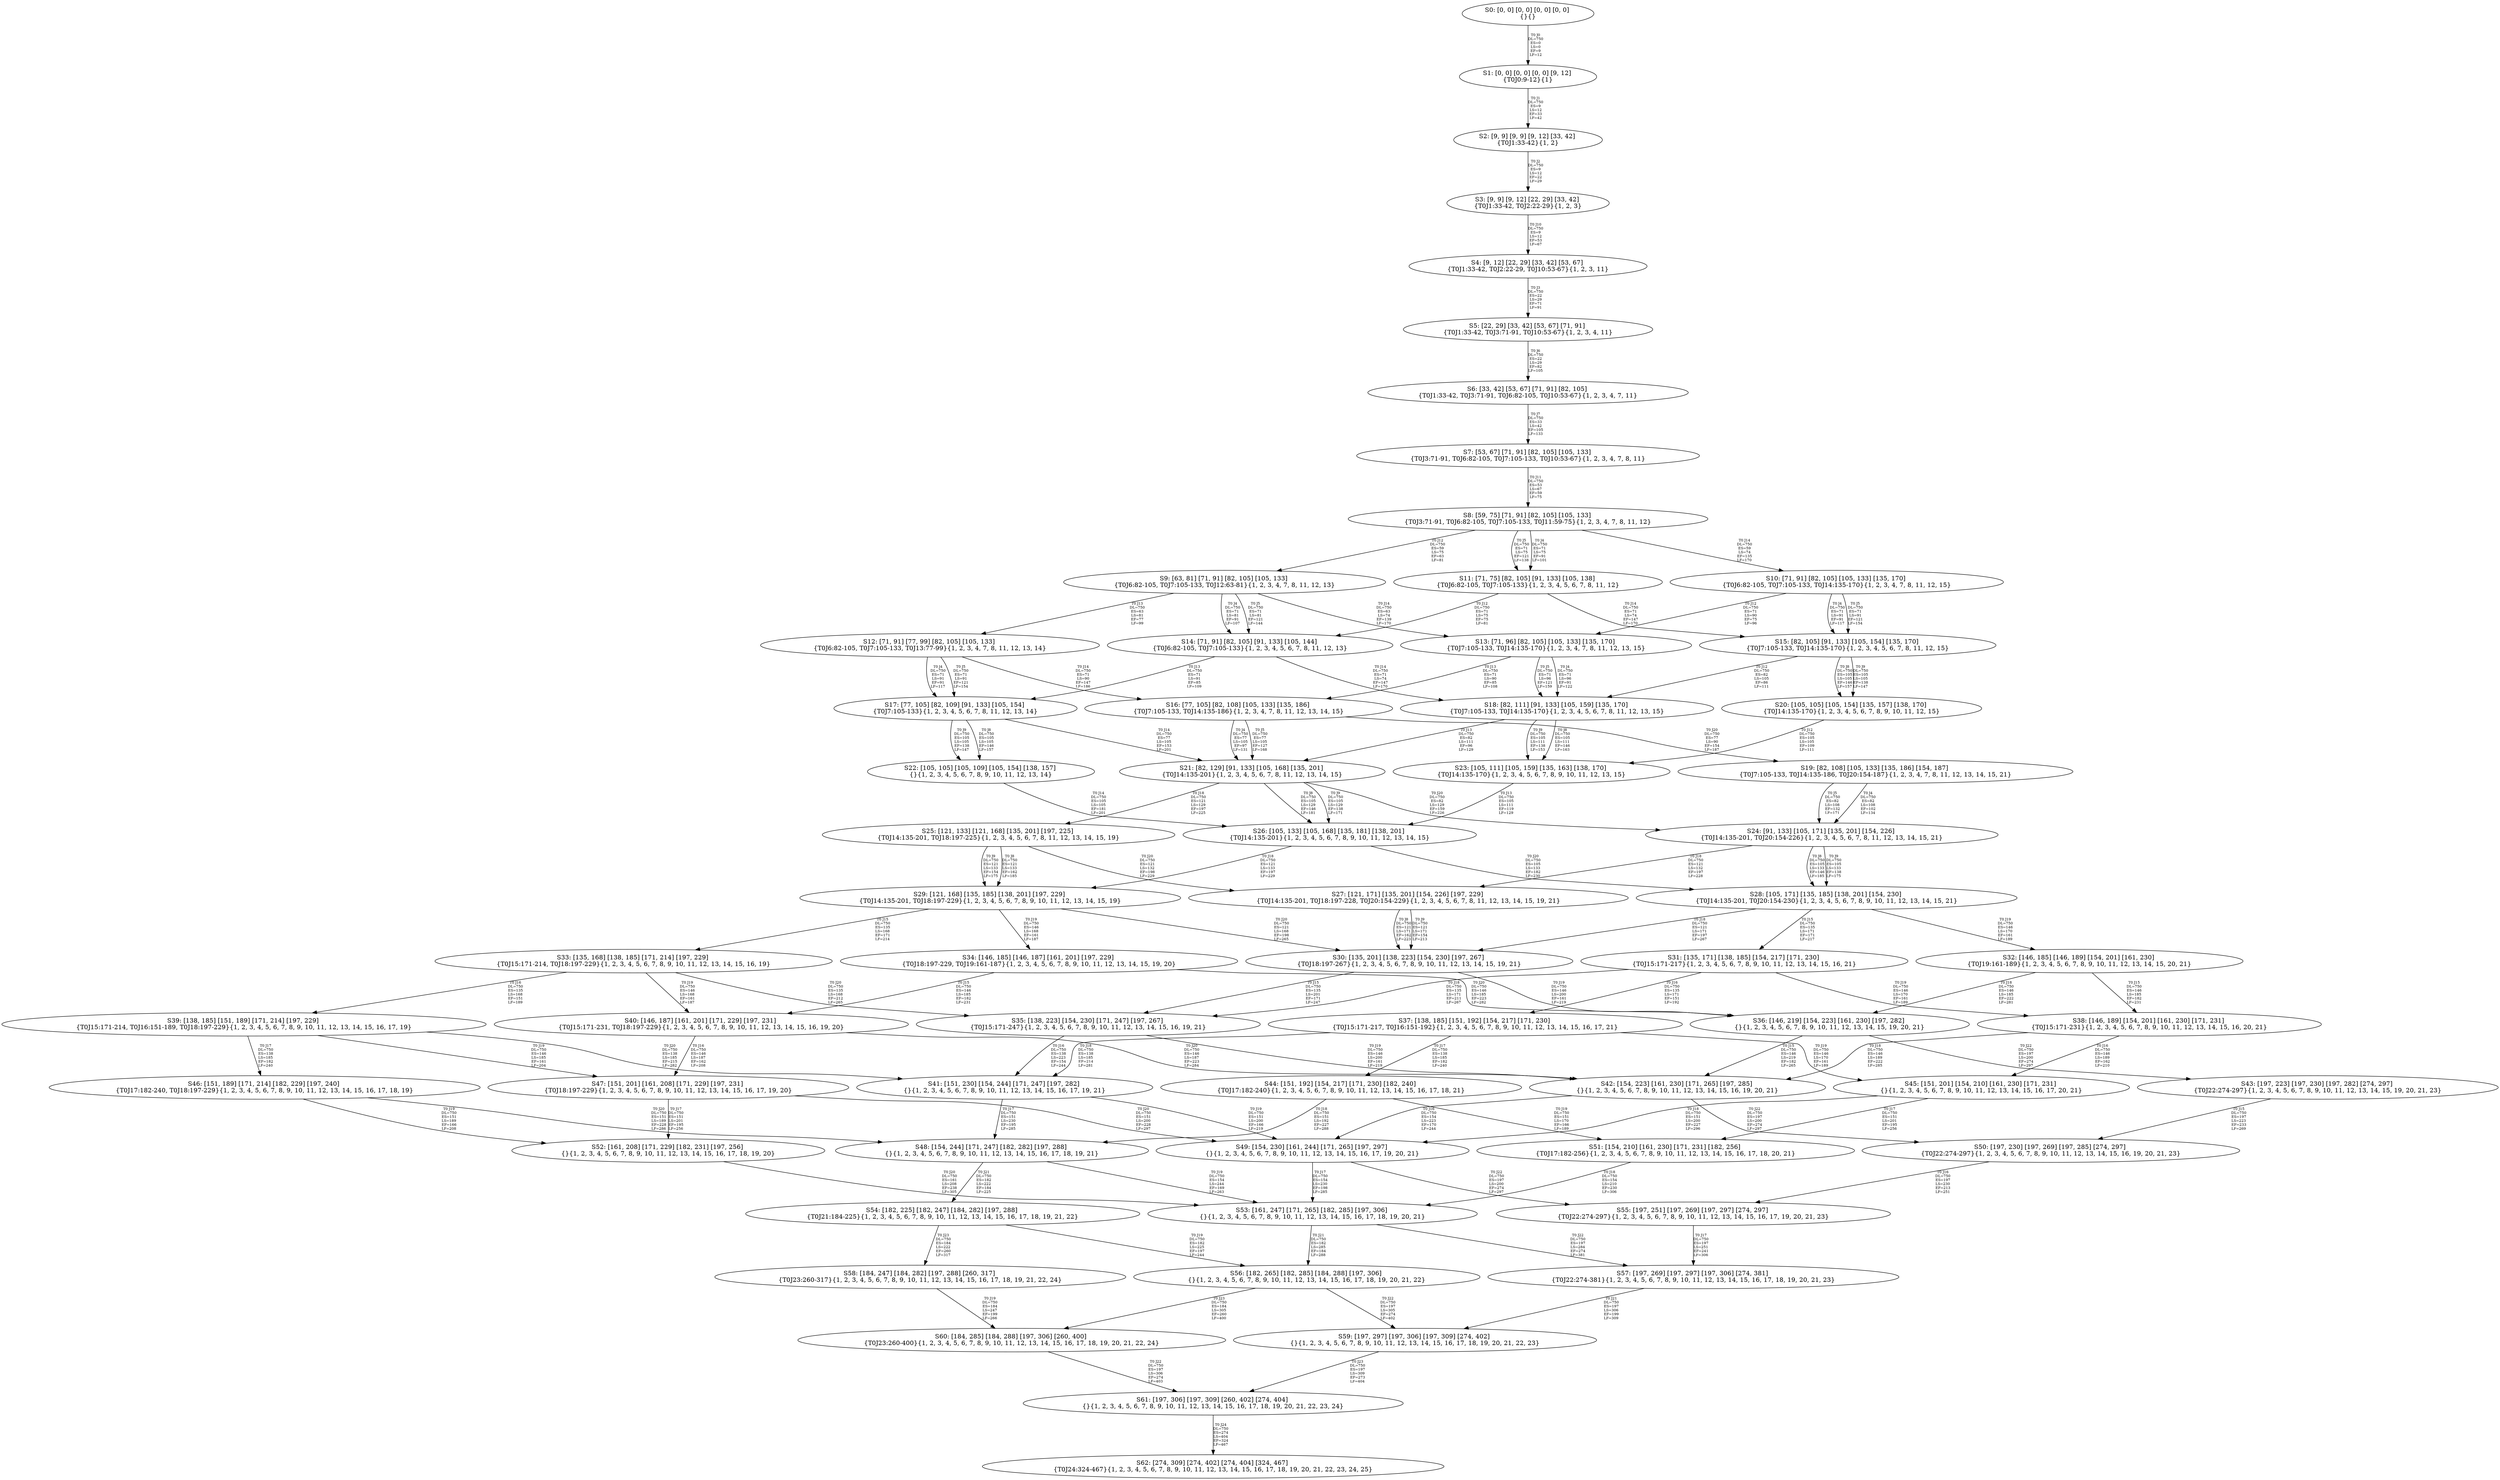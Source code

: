 digraph {
	S0[label="S0: [0, 0] [0, 0] [0, 0] [0, 0] \n{}{}"];
	S1[label="S1: [0, 0] [0, 0] [0, 0] [9, 12] \n{T0J0:9-12}{1}"];
	S2[label="S2: [9, 9] [9, 9] [9, 12] [33, 42] \n{T0J1:33-42}{1, 2}"];
	S3[label="S3: [9, 9] [9, 12] [22, 29] [33, 42] \n{T0J1:33-42, T0J2:22-29}{1, 2, 3}"];
	S4[label="S4: [9, 12] [22, 29] [33, 42] [53, 67] \n{T0J1:33-42, T0J2:22-29, T0J10:53-67}{1, 2, 3, 11}"];
	S5[label="S5: [22, 29] [33, 42] [53, 67] [71, 91] \n{T0J1:33-42, T0J3:71-91, T0J10:53-67}{1, 2, 3, 4, 11}"];
	S6[label="S6: [33, 42] [53, 67] [71, 91] [82, 105] \n{T0J1:33-42, T0J3:71-91, T0J6:82-105, T0J10:53-67}{1, 2, 3, 4, 7, 11}"];
	S7[label="S7: [53, 67] [71, 91] [82, 105] [105, 133] \n{T0J3:71-91, T0J6:82-105, T0J7:105-133, T0J10:53-67}{1, 2, 3, 4, 7, 8, 11}"];
	S8[label="S8: [59, 75] [71, 91] [82, 105] [105, 133] \n{T0J3:71-91, T0J6:82-105, T0J7:105-133, T0J11:59-75}{1, 2, 3, 4, 7, 8, 11, 12}"];
	S9[label="S9: [63, 81] [71, 91] [82, 105] [105, 133] \n{T0J6:82-105, T0J7:105-133, T0J12:63-81}{1, 2, 3, 4, 7, 8, 11, 12, 13}"];
	S10[label="S10: [71, 91] [82, 105] [105, 133] [135, 170] \n{T0J6:82-105, T0J7:105-133, T0J14:135-170}{1, 2, 3, 4, 7, 8, 11, 12, 15}"];
	S11[label="S11: [71, 75] [82, 105] [91, 133] [105, 138] \n{T0J6:82-105, T0J7:105-133}{1, 2, 3, 4, 5, 6, 7, 8, 11, 12}"];
	S12[label="S12: [71, 91] [77, 99] [82, 105] [105, 133] \n{T0J6:82-105, T0J7:105-133, T0J13:77-99}{1, 2, 3, 4, 7, 8, 11, 12, 13, 14}"];
	S13[label="S13: [71, 96] [82, 105] [105, 133] [135, 170] \n{T0J7:105-133, T0J14:135-170}{1, 2, 3, 4, 7, 8, 11, 12, 13, 15}"];
	S14[label="S14: [71, 91] [82, 105] [91, 133] [105, 144] \n{T0J6:82-105, T0J7:105-133}{1, 2, 3, 4, 5, 6, 7, 8, 11, 12, 13}"];
	S15[label="S15: [82, 105] [91, 133] [105, 154] [135, 170] \n{T0J7:105-133, T0J14:135-170}{1, 2, 3, 4, 5, 6, 7, 8, 11, 12, 15}"];
	S16[label="S16: [77, 105] [82, 108] [105, 133] [135, 186] \n{T0J7:105-133, T0J14:135-186}{1, 2, 3, 4, 7, 8, 11, 12, 13, 14, 15}"];
	S17[label="S17: [77, 105] [82, 109] [91, 133] [105, 154] \n{T0J7:105-133}{1, 2, 3, 4, 5, 6, 7, 8, 11, 12, 13, 14}"];
	S18[label="S18: [82, 111] [91, 133] [105, 159] [135, 170] \n{T0J7:105-133, T0J14:135-170}{1, 2, 3, 4, 5, 6, 7, 8, 11, 12, 13, 15}"];
	S19[label="S19: [82, 108] [105, 133] [135, 186] [154, 187] \n{T0J7:105-133, T0J14:135-186, T0J20:154-187}{1, 2, 3, 4, 7, 8, 11, 12, 13, 14, 15, 21}"];
	S20[label="S20: [105, 105] [105, 154] [135, 157] [138, 170] \n{T0J14:135-170}{1, 2, 3, 4, 5, 6, 7, 8, 9, 10, 11, 12, 15}"];
	S21[label="S21: [82, 129] [91, 133] [105, 168] [135, 201] \n{T0J14:135-201}{1, 2, 3, 4, 5, 6, 7, 8, 11, 12, 13, 14, 15}"];
	S22[label="S22: [105, 105] [105, 109] [105, 154] [138, 157] \n{}{1, 2, 3, 4, 5, 6, 7, 8, 9, 10, 11, 12, 13, 14}"];
	S23[label="S23: [105, 111] [105, 159] [135, 163] [138, 170] \n{T0J14:135-170}{1, 2, 3, 4, 5, 6, 7, 8, 9, 10, 11, 12, 13, 15}"];
	S24[label="S24: [91, 133] [105, 171] [135, 201] [154, 226] \n{T0J14:135-201, T0J20:154-226}{1, 2, 3, 4, 5, 6, 7, 8, 11, 12, 13, 14, 15, 21}"];
	S25[label="S25: [121, 133] [121, 168] [135, 201] [197, 225] \n{T0J14:135-201, T0J18:197-225}{1, 2, 3, 4, 5, 6, 7, 8, 11, 12, 13, 14, 15, 19}"];
	S26[label="S26: [105, 133] [105, 168] [135, 181] [138, 201] \n{T0J14:135-201}{1, 2, 3, 4, 5, 6, 7, 8, 9, 10, 11, 12, 13, 14, 15}"];
	S27[label="S27: [121, 171] [135, 201] [154, 226] [197, 229] \n{T0J14:135-201, T0J18:197-228, T0J20:154-229}{1, 2, 3, 4, 5, 6, 7, 8, 11, 12, 13, 14, 15, 19, 21}"];
	S28[label="S28: [105, 171] [135, 185] [138, 201] [154, 230] \n{T0J14:135-201, T0J20:154-230}{1, 2, 3, 4, 5, 6, 7, 8, 9, 10, 11, 12, 13, 14, 15, 21}"];
	S29[label="S29: [121, 168] [135, 185] [138, 201] [197, 229] \n{T0J14:135-201, T0J18:197-229}{1, 2, 3, 4, 5, 6, 7, 8, 9, 10, 11, 12, 13, 14, 15, 19}"];
	S30[label="S30: [135, 201] [138, 223] [154, 230] [197, 267] \n{T0J18:197-267}{1, 2, 3, 4, 5, 6, 7, 8, 9, 10, 11, 12, 13, 14, 15, 19, 21}"];
	S31[label="S31: [135, 171] [138, 185] [154, 217] [171, 230] \n{T0J15:171-217}{1, 2, 3, 4, 5, 6, 7, 8, 9, 10, 11, 12, 13, 14, 15, 16, 21}"];
	S32[label="S32: [146, 185] [146, 189] [154, 201] [161, 230] \n{T0J19:161-189}{1, 2, 3, 4, 5, 6, 7, 8, 9, 10, 11, 12, 13, 14, 15, 20, 21}"];
	S33[label="S33: [135, 168] [138, 185] [171, 214] [197, 229] \n{T0J15:171-214, T0J18:197-229}{1, 2, 3, 4, 5, 6, 7, 8, 9, 10, 11, 12, 13, 14, 15, 16, 19}"];
	S34[label="S34: [146, 185] [146, 187] [161, 201] [197, 229] \n{T0J18:197-229, T0J19:161-187}{1, 2, 3, 4, 5, 6, 7, 8, 9, 10, 11, 12, 13, 14, 15, 19, 20}"];
	S35[label="S35: [138, 223] [154, 230] [171, 247] [197, 267] \n{T0J15:171-247}{1, 2, 3, 4, 5, 6, 7, 8, 9, 10, 11, 12, 13, 14, 15, 16, 19, 21}"];
	S36[label="S36: [146, 219] [154, 223] [161, 230] [197, 282] \n{}{1, 2, 3, 4, 5, 6, 7, 8, 9, 10, 11, 12, 13, 14, 15, 19, 20, 21}"];
	S37[label="S37: [138, 185] [151, 192] [154, 217] [171, 230] \n{T0J15:171-217, T0J16:151-192}{1, 2, 3, 4, 5, 6, 7, 8, 9, 10, 11, 12, 13, 14, 15, 16, 17, 21}"];
	S38[label="S38: [146, 189] [154, 201] [161, 230] [171, 231] \n{T0J15:171-231}{1, 2, 3, 4, 5, 6, 7, 8, 9, 10, 11, 12, 13, 14, 15, 16, 20, 21}"];
	S39[label="S39: [138, 185] [151, 189] [171, 214] [197, 229] \n{T0J15:171-214, T0J16:151-189, T0J18:197-229}{1, 2, 3, 4, 5, 6, 7, 8, 9, 10, 11, 12, 13, 14, 15, 16, 17, 19}"];
	S40[label="S40: [146, 187] [161, 201] [171, 229] [197, 231] \n{T0J15:171-231, T0J18:197-229}{1, 2, 3, 4, 5, 6, 7, 8, 9, 10, 11, 12, 13, 14, 15, 16, 19, 20}"];
	S41[label="S41: [151, 230] [154, 244] [171, 247] [197, 282] \n{}{1, 2, 3, 4, 5, 6, 7, 8, 9, 10, 11, 12, 13, 14, 15, 16, 17, 19, 21}"];
	S42[label="S42: [154, 223] [161, 230] [171, 265] [197, 285] \n{}{1, 2, 3, 4, 5, 6, 7, 8, 9, 10, 11, 12, 13, 14, 15, 16, 19, 20, 21}"];
	S43[label="S43: [197, 223] [197, 230] [197, 282] [274, 297] \n{T0J22:274-297}{1, 2, 3, 4, 5, 6, 7, 8, 9, 10, 11, 12, 13, 14, 15, 19, 20, 21, 23}"];
	S44[label="S44: [151, 192] [154, 217] [171, 230] [182, 240] \n{T0J17:182-240}{1, 2, 3, 4, 5, 6, 7, 8, 9, 10, 11, 12, 13, 14, 15, 16, 17, 18, 21}"];
	S45[label="S45: [151, 201] [154, 210] [161, 230] [171, 231] \n{}{1, 2, 3, 4, 5, 6, 7, 8, 9, 10, 11, 12, 13, 14, 15, 16, 17, 20, 21}"];
	S46[label="S46: [151, 189] [171, 214] [182, 229] [197, 240] \n{T0J17:182-240, T0J18:197-229}{1, 2, 3, 4, 5, 6, 7, 8, 9, 10, 11, 12, 13, 14, 15, 16, 17, 18, 19}"];
	S47[label="S47: [151, 201] [161, 208] [171, 229] [197, 231] \n{T0J18:197-229}{1, 2, 3, 4, 5, 6, 7, 8, 9, 10, 11, 12, 13, 14, 15, 16, 17, 19, 20}"];
	S48[label="S48: [154, 244] [171, 247] [182, 282] [197, 288] \n{}{1, 2, 3, 4, 5, 6, 7, 8, 9, 10, 11, 12, 13, 14, 15, 16, 17, 18, 19, 21}"];
	S49[label="S49: [154, 230] [161, 244] [171, 265] [197, 297] \n{}{1, 2, 3, 4, 5, 6, 7, 8, 9, 10, 11, 12, 13, 14, 15, 16, 17, 19, 20, 21}"];
	S50[label="S50: [197, 230] [197, 269] [197, 285] [274, 297] \n{T0J22:274-297}{1, 2, 3, 4, 5, 6, 7, 8, 9, 10, 11, 12, 13, 14, 15, 16, 19, 20, 21, 23}"];
	S51[label="S51: [154, 210] [161, 230] [171, 231] [182, 256] \n{T0J17:182-256}{1, 2, 3, 4, 5, 6, 7, 8, 9, 10, 11, 12, 13, 14, 15, 16, 17, 18, 20, 21}"];
	S52[label="S52: [161, 208] [171, 229] [182, 231] [197, 256] \n{}{1, 2, 3, 4, 5, 6, 7, 8, 9, 10, 11, 12, 13, 14, 15, 16, 17, 18, 19, 20}"];
	S53[label="S53: [161, 247] [171, 265] [182, 285] [197, 306] \n{}{1, 2, 3, 4, 5, 6, 7, 8, 9, 10, 11, 12, 13, 14, 15, 16, 17, 18, 19, 20, 21}"];
	S54[label="S54: [182, 225] [182, 247] [184, 282] [197, 288] \n{T0J21:184-225}{1, 2, 3, 4, 5, 6, 7, 8, 9, 10, 11, 12, 13, 14, 15, 16, 17, 18, 19, 21, 22}"];
	S55[label="S55: [197, 251] [197, 269] [197, 297] [274, 297] \n{T0J22:274-297}{1, 2, 3, 4, 5, 6, 7, 8, 9, 10, 11, 12, 13, 14, 15, 16, 17, 19, 20, 21, 23}"];
	S56[label="S56: [182, 265] [182, 285] [184, 288] [197, 306] \n{}{1, 2, 3, 4, 5, 6, 7, 8, 9, 10, 11, 12, 13, 14, 15, 16, 17, 18, 19, 20, 21, 22}"];
	S57[label="S57: [197, 269] [197, 297] [197, 306] [274, 381] \n{T0J22:274-381}{1, 2, 3, 4, 5, 6, 7, 8, 9, 10, 11, 12, 13, 14, 15, 16, 17, 18, 19, 20, 21, 23}"];
	S58[label="S58: [184, 247] [184, 282] [197, 288] [260, 317] \n{T0J23:260-317}{1, 2, 3, 4, 5, 6, 7, 8, 9, 10, 11, 12, 13, 14, 15, 16, 17, 18, 19, 21, 22, 24}"];
	S59[label="S59: [197, 297] [197, 306] [197, 309] [274, 402] \n{}{1, 2, 3, 4, 5, 6, 7, 8, 9, 10, 11, 12, 13, 14, 15, 16, 17, 18, 19, 20, 21, 22, 23}"];
	S60[label="S60: [184, 285] [184, 288] [197, 306] [260, 400] \n{T0J23:260-400}{1, 2, 3, 4, 5, 6, 7, 8, 9, 10, 11, 12, 13, 14, 15, 16, 17, 18, 19, 20, 21, 22, 24}"];
	S61[label="S61: [197, 306] [197, 309] [260, 402] [274, 404] \n{}{1, 2, 3, 4, 5, 6, 7, 8, 9, 10, 11, 12, 13, 14, 15, 16, 17, 18, 19, 20, 21, 22, 23, 24}"];
	S62[label="S62: [274, 309] [274, 402] [274, 404] [324, 467] \n{T0J24:324-467}{1, 2, 3, 4, 5, 6, 7, 8, 9, 10, 11, 12, 13, 14, 15, 16, 17, 18, 19, 20, 21, 22, 23, 24, 25}"];
	S0 -> S1[label="T0 J0\nDL=750\nES=0\nLS=0\nEF=9\nLF=12",fontsize=8];
	S1 -> S2[label="T0 J1\nDL=750\nES=9\nLS=12\nEF=33\nLF=42",fontsize=8];
	S2 -> S3[label="T0 J2\nDL=750\nES=9\nLS=12\nEF=22\nLF=29",fontsize=8];
	S3 -> S4[label="T0 J10\nDL=750\nES=9\nLS=12\nEF=53\nLF=67",fontsize=8];
	S4 -> S5[label="T0 J3\nDL=750\nES=22\nLS=29\nEF=71\nLF=91",fontsize=8];
	S5 -> S6[label="T0 J6\nDL=750\nES=22\nLS=29\nEF=82\nLF=105",fontsize=8];
	S6 -> S7[label="T0 J7\nDL=750\nES=33\nLS=42\nEF=105\nLF=133",fontsize=8];
	S7 -> S8[label="T0 J11\nDL=750\nES=53\nLS=67\nEF=59\nLF=75",fontsize=8];
	S8 -> S11[label="T0 J4\nDL=750\nES=71\nLS=75\nEF=91\nLF=101",fontsize=8];
	S8 -> S11[label="T0 J5\nDL=750\nES=71\nLS=75\nEF=121\nLF=138",fontsize=8];
	S8 -> S9[label="T0 J12\nDL=750\nES=59\nLS=75\nEF=63\nLF=81",fontsize=8];
	S8 -> S10[label="T0 J14\nDL=750\nES=59\nLS=74\nEF=135\nLF=170",fontsize=8];
	S9 -> S14[label="T0 J4\nDL=750\nES=71\nLS=81\nEF=91\nLF=107",fontsize=8];
	S9 -> S14[label="T0 J5\nDL=750\nES=71\nLS=81\nEF=121\nLF=144",fontsize=8];
	S9 -> S12[label="T0 J13\nDL=750\nES=63\nLS=81\nEF=77\nLF=99",fontsize=8];
	S9 -> S13[label="T0 J14\nDL=750\nES=63\nLS=74\nEF=139\nLF=170",fontsize=8];
	S10 -> S15[label="T0 J4\nDL=750\nES=71\nLS=91\nEF=91\nLF=117",fontsize=8];
	S10 -> S15[label="T0 J5\nDL=750\nES=71\nLS=91\nEF=121\nLF=154",fontsize=8];
	S10 -> S13[label="T0 J12\nDL=750\nES=71\nLS=90\nEF=75\nLF=96",fontsize=8];
	S11 -> S14[label="T0 J12\nDL=750\nES=71\nLS=75\nEF=75\nLF=81",fontsize=8];
	S11 -> S15[label="T0 J14\nDL=750\nES=71\nLS=74\nEF=147\nLF=170",fontsize=8];
	S12 -> S17[label="T0 J4\nDL=750\nES=71\nLS=91\nEF=91\nLF=117",fontsize=8];
	S12 -> S17[label="T0 J5\nDL=750\nES=71\nLS=91\nEF=121\nLF=154",fontsize=8];
	S12 -> S16[label="T0 J14\nDL=750\nES=71\nLS=90\nEF=147\nLF=186",fontsize=8];
	S13 -> S18[label="T0 J4\nDL=750\nES=71\nLS=96\nEF=91\nLF=122",fontsize=8];
	S13 -> S18[label="T0 J5\nDL=750\nES=71\nLS=96\nEF=121\nLF=159",fontsize=8];
	S13 -> S16[label="T0 J13\nDL=750\nES=71\nLS=90\nEF=85\nLF=108",fontsize=8];
	S14 -> S17[label="T0 J13\nDL=750\nES=71\nLS=91\nEF=85\nLF=109",fontsize=8];
	S14 -> S18[label="T0 J14\nDL=750\nES=71\nLS=74\nEF=147\nLF=170",fontsize=8];
	S15 -> S20[label="T0 J8\nDL=750\nES=105\nLS=105\nEF=146\nLF=157",fontsize=8];
	S15 -> S20[label="T0 J9\nDL=750\nES=105\nLS=105\nEF=138\nLF=147",fontsize=8];
	S15 -> S18[label="T0 J12\nDL=750\nES=82\nLS=105\nEF=86\nLF=111",fontsize=8];
	S16 -> S21[label="T0 J4\nDL=750\nES=77\nLS=105\nEF=97\nLF=131",fontsize=8];
	S16 -> S21[label="T0 J5\nDL=750\nES=77\nLS=105\nEF=127\nLF=168",fontsize=8];
	S16 -> S19[label="T0 J20\nDL=750\nES=77\nLS=90\nEF=154\nLF=187",fontsize=8];
	S17 -> S22[label="T0 J8\nDL=750\nES=105\nLS=105\nEF=146\nLF=157",fontsize=8];
	S17 -> S22[label="T0 J9\nDL=750\nES=105\nLS=105\nEF=138\nLF=147",fontsize=8];
	S17 -> S21[label="T0 J14\nDL=750\nES=77\nLS=105\nEF=153\nLF=201",fontsize=8];
	S18 -> S23[label="T0 J8\nDL=750\nES=105\nLS=111\nEF=146\nLF=163",fontsize=8];
	S18 -> S23[label="T0 J9\nDL=750\nES=105\nLS=111\nEF=138\nLF=153",fontsize=8];
	S18 -> S21[label="T0 J13\nDL=750\nES=82\nLS=111\nEF=96\nLF=129",fontsize=8];
	S19 -> S24[label="T0 J4\nDL=750\nES=82\nLS=108\nEF=102\nLF=134",fontsize=8];
	S19 -> S24[label="T0 J5\nDL=750\nES=82\nLS=108\nEF=132\nLF=171",fontsize=8];
	S20 -> S23[label="T0 J12\nDL=750\nES=105\nLS=105\nEF=109\nLF=111",fontsize=8];
	S21 -> S26[label="T0 J8\nDL=750\nES=105\nLS=129\nEF=146\nLF=181",fontsize=8];
	S21 -> S26[label="T0 J9\nDL=750\nES=105\nLS=129\nEF=138\nLF=171",fontsize=8];
	S21 -> S25[label="T0 J18\nDL=750\nES=121\nLS=129\nEF=197\nLF=225",fontsize=8];
	S21 -> S24[label="T0 J20\nDL=750\nES=82\nLS=129\nEF=159\nLF=226",fontsize=8];
	S22 -> S26[label="T0 J14\nDL=750\nES=105\nLS=105\nEF=181\nLF=201",fontsize=8];
	S23 -> S26[label="T0 J13\nDL=750\nES=105\nLS=111\nEF=119\nLF=129",fontsize=8];
	S24 -> S28[label="T0 J8\nDL=750\nES=105\nLS=133\nEF=146\nLF=185",fontsize=8];
	S24 -> S28[label="T0 J9\nDL=750\nES=105\nLS=133\nEF=138\nLF=175",fontsize=8];
	S24 -> S27[label="T0 J18\nDL=750\nES=121\nLS=132\nEF=197\nLF=228",fontsize=8];
	S25 -> S29[label="T0 J8\nDL=750\nES=121\nLS=133\nEF=162\nLF=185",fontsize=8];
	S25 -> S29[label="T0 J9\nDL=750\nES=121\nLS=133\nEF=154\nLF=175",fontsize=8];
	S25 -> S27[label="T0 J20\nDL=750\nES=121\nLS=132\nEF=198\nLF=229",fontsize=8];
	S26 -> S29[label="T0 J18\nDL=750\nES=121\nLS=133\nEF=197\nLF=229",fontsize=8];
	S26 -> S28[label="T0 J20\nDL=750\nES=105\nLS=133\nEF=182\nLF=230",fontsize=8];
	S27 -> S30[label="T0 J8\nDL=750\nES=121\nLS=171\nEF=162\nLF=223",fontsize=8];
	S27 -> S30[label="T0 J9\nDL=750\nES=121\nLS=171\nEF=154\nLF=213",fontsize=8];
	S28 -> S31[label="T0 J15\nDL=750\nES=135\nLS=171\nEF=171\nLF=217",fontsize=8];
	S28 -> S30[label="T0 J18\nDL=750\nES=121\nLS=171\nEF=197\nLF=267",fontsize=8];
	S28 -> S32[label="T0 J19\nDL=750\nES=146\nLS=170\nEF=161\nLF=189",fontsize=8];
	S29 -> S33[label="T0 J15\nDL=750\nES=135\nLS=168\nEF=171\nLF=214",fontsize=8];
	S29 -> S34[label="T0 J19\nDL=750\nES=146\nLS=168\nEF=161\nLF=187",fontsize=8];
	S29 -> S30[label="T0 J20\nDL=750\nES=121\nLS=168\nEF=198\nLF=265",fontsize=8];
	S30 -> S35[label="T0 J15\nDL=750\nES=135\nLS=201\nEF=171\nLF=247",fontsize=8];
	S30 -> S36[label="T0 J19\nDL=750\nES=146\nLS=200\nEF=161\nLF=219",fontsize=8];
	S31 -> S37[label="T0 J16\nDL=750\nES=135\nLS=171\nEF=151\nLF=192",fontsize=8];
	S31 -> S35[label="T0 J18\nDL=750\nES=135\nLS=171\nEF=211\nLF=267",fontsize=8];
	S31 -> S38[label="T0 J19\nDL=750\nES=146\nLS=170\nEF=161\nLF=189",fontsize=8];
	S32 -> S38[label="T0 J15\nDL=750\nES=146\nLS=185\nEF=182\nLF=231",fontsize=8];
	S32 -> S36[label="T0 J18\nDL=750\nES=146\nLS=185\nEF=222\nLF=281",fontsize=8];
	S33 -> S39[label="T0 J16\nDL=750\nES=135\nLS=168\nEF=151\nLF=189",fontsize=8];
	S33 -> S40[label="T0 J19\nDL=750\nES=146\nLS=168\nEF=161\nLF=187",fontsize=8];
	S33 -> S35[label="T0 J20\nDL=750\nES=135\nLS=168\nEF=212\nLF=265",fontsize=8];
	S34 -> S40[label="T0 J15\nDL=750\nES=146\nLS=185\nEF=182\nLF=231",fontsize=8];
	S34 -> S36[label="T0 J20\nDL=750\nES=146\nLS=185\nEF=223\nLF=282",fontsize=8];
	S35 -> S41[label="T0 J16\nDL=750\nES=138\nLS=223\nEF=154\nLF=244",fontsize=8];
	S35 -> S42[label="T0 J19\nDL=750\nES=146\nLS=200\nEF=161\nLF=219",fontsize=8];
	S36 -> S42[label="T0 J15\nDL=750\nES=146\nLS=219\nEF=182\nLF=265",fontsize=8];
	S36 -> S43[label="T0 J22\nDL=750\nES=197\nLS=200\nEF=274\nLF=297",fontsize=8];
	S37 -> S44[label="T0 J17\nDL=750\nES=138\nLS=185\nEF=182\nLF=240",fontsize=8];
	S37 -> S41[label="T0 J18\nDL=750\nES=138\nLS=185\nEF=214\nLF=281",fontsize=8];
	S37 -> S45[label="T0 J19\nDL=750\nES=146\nLS=170\nEF=161\nLF=189",fontsize=8];
	S38 -> S45[label="T0 J16\nDL=750\nES=146\nLS=189\nEF=162\nLF=210",fontsize=8];
	S38 -> S42[label="T0 J18\nDL=750\nES=146\nLS=189\nEF=222\nLF=285",fontsize=8];
	S39 -> S46[label="T0 J17\nDL=750\nES=138\nLS=185\nEF=182\nLF=240",fontsize=8];
	S39 -> S47[label="T0 J19\nDL=750\nES=146\nLS=185\nEF=161\nLF=204",fontsize=8];
	S39 -> S41[label="T0 J20\nDL=750\nES=138\nLS=185\nEF=215\nLF=282",fontsize=8];
	S40 -> S47[label="T0 J16\nDL=750\nES=146\nLS=187\nEF=162\nLF=208",fontsize=8];
	S40 -> S42[label="T0 J20\nDL=750\nES=146\nLS=187\nEF=223\nLF=284",fontsize=8];
	S41 -> S48[label="T0 J17\nDL=750\nES=151\nLS=230\nEF=195\nLF=285",fontsize=8];
	S41 -> S49[label="T0 J19\nDL=750\nES=151\nLS=200\nEF=166\nLF=219",fontsize=8];
	S42 -> S49[label="T0 J16\nDL=750\nES=154\nLS=223\nEF=170\nLF=244",fontsize=8];
	S42 -> S50[label="T0 J22\nDL=750\nES=197\nLS=200\nEF=274\nLF=297",fontsize=8];
	S43 -> S50[label="T0 J15\nDL=750\nES=197\nLS=223\nEF=233\nLF=269",fontsize=8];
	S44 -> S48[label="T0 J18\nDL=750\nES=151\nLS=192\nEF=227\nLF=288",fontsize=8];
	S44 -> S51[label="T0 J19\nDL=750\nES=151\nLS=170\nEF=166\nLF=189",fontsize=8];
	S45 -> S51[label="T0 J17\nDL=750\nES=151\nLS=201\nEF=195\nLF=256",fontsize=8];
	S45 -> S49[label="T0 J18\nDL=750\nES=151\nLS=200\nEF=227\nLF=296",fontsize=8];
	S46 -> S52[label="T0 J19\nDL=750\nES=151\nLS=189\nEF=166\nLF=208",fontsize=8];
	S46 -> S48[label="T0 J20\nDL=750\nES=151\nLS=189\nEF=228\nLF=286",fontsize=8];
	S47 -> S52[label="T0 J17\nDL=750\nES=151\nLS=201\nEF=195\nLF=256",fontsize=8];
	S47 -> S49[label="T0 J20\nDL=750\nES=151\nLS=200\nEF=228\nLF=297",fontsize=8];
	S48 -> S53[label="T0 J19\nDL=750\nES=154\nLS=244\nEF=169\nLF=263",fontsize=8];
	S48 -> S54[label="T0 J21\nDL=750\nES=182\nLS=222\nEF=184\nLF=225",fontsize=8];
	S49 -> S53[label="T0 J17\nDL=750\nES=154\nLS=230\nEF=198\nLF=285",fontsize=8];
	S49 -> S55[label="T0 J22\nDL=750\nES=197\nLS=200\nEF=274\nLF=297",fontsize=8];
	S50 -> S55[label="T0 J16\nDL=750\nES=197\nLS=230\nEF=213\nLF=251",fontsize=8];
	S51 -> S53[label="T0 J18\nDL=750\nES=154\nLS=210\nEF=230\nLF=306",fontsize=8];
	S52 -> S53[label="T0 J20\nDL=750\nES=161\nLS=208\nEF=238\nLF=305",fontsize=8];
	S53 -> S56[label="T0 J21\nDL=750\nES=182\nLS=285\nEF=184\nLF=288",fontsize=8];
	S53 -> S57[label="T0 J22\nDL=750\nES=197\nLS=284\nEF=274\nLF=381",fontsize=8];
	S54 -> S56[label="T0 J19\nDL=750\nES=182\nLS=225\nEF=197\nLF=244",fontsize=8];
	S54 -> S58[label="T0 J23\nDL=750\nES=184\nLS=222\nEF=260\nLF=317",fontsize=8];
	S55 -> S57[label="T0 J17\nDL=750\nES=197\nLS=251\nEF=241\nLF=306",fontsize=8];
	S56 -> S59[label="T0 J22\nDL=750\nES=197\nLS=305\nEF=274\nLF=402",fontsize=8];
	S56 -> S60[label="T0 J23\nDL=750\nES=184\nLS=305\nEF=260\nLF=400",fontsize=8];
	S57 -> S59[label="T0 J21\nDL=750\nES=197\nLS=306\nEF=199\nLF=309",fontsize=8];
	S58 -> S60[label="T0 J19\nDL=750\nES=184\nLS=247\nEF=199\nLF=266",fontsize=8];
	S59 -> S61[label="T0 J23\nDL=750\nES=197\nLS=309\nEF=273\nLF=404",fontsize=8];
	S60 -> S61[label="T0 J22\nDL=750\nES=197\nLS=306\nEF=274\nLF=403",fontsize=8];
	S61 -> S62[label="T0 J24\nDL=750\nES=274\nLS=404\nEF=324\nLF=467",fontsize=8];
}
